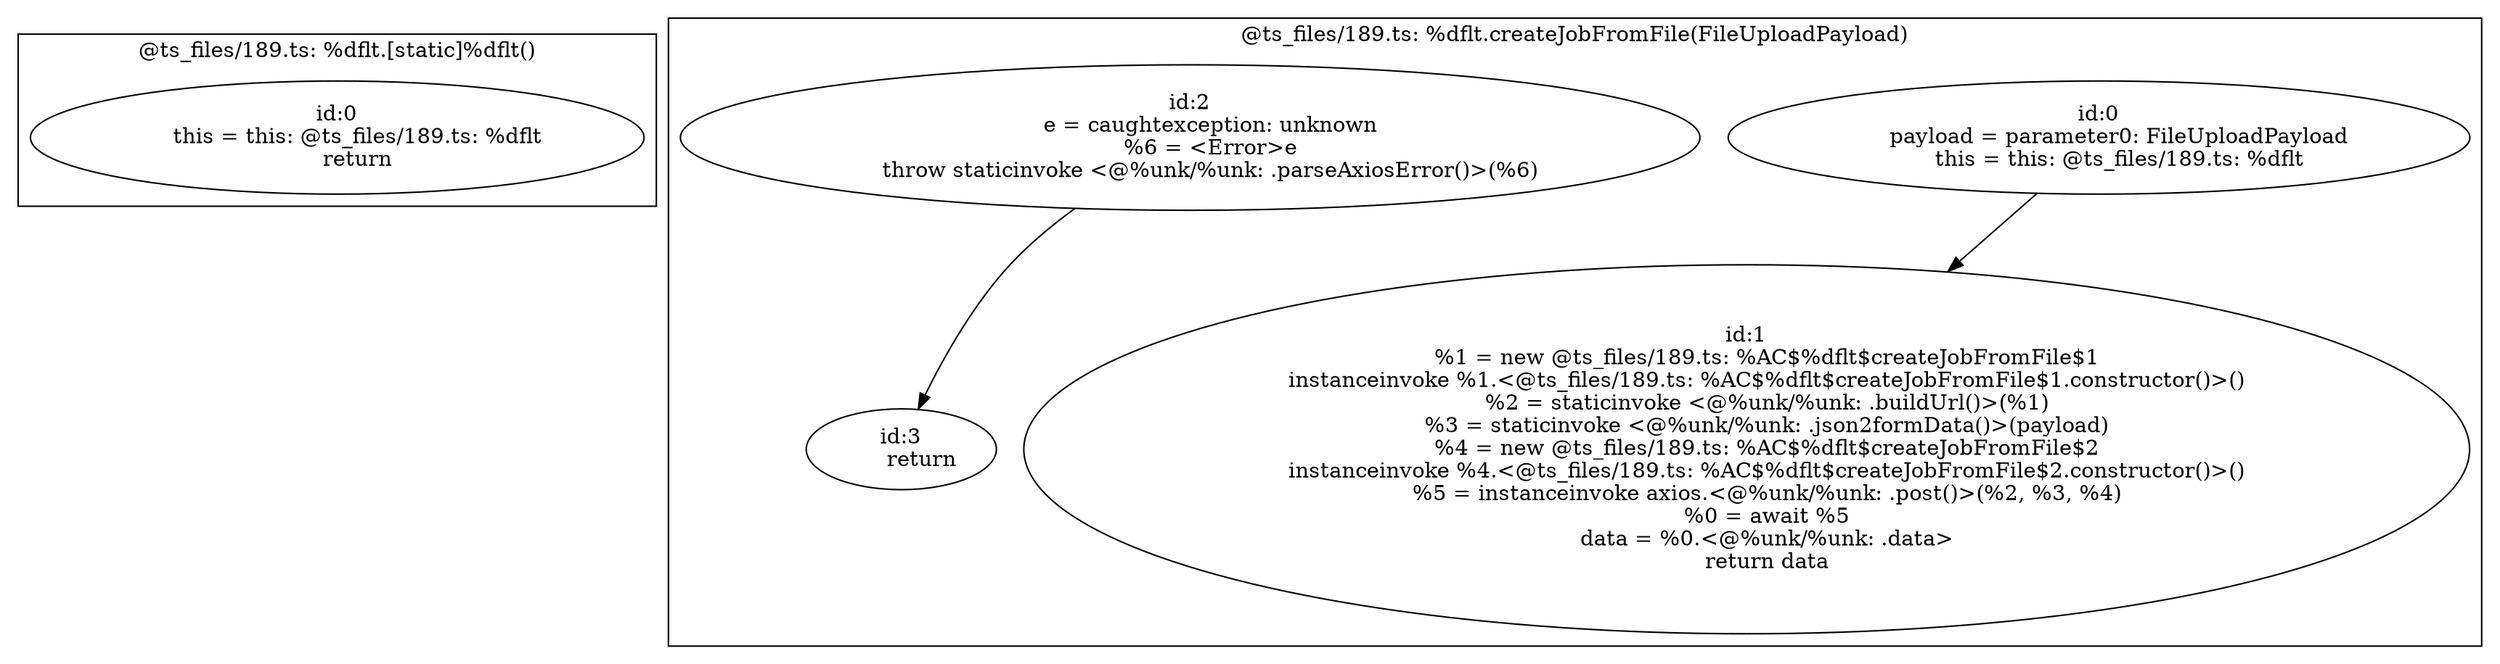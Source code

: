 digraph "189.ts" {
subgraph "cluster_@ts_files/189.ts: %dflt.[static]%dflt()" {
  label="@ts_files/189.ts: %dflt.[static]%dflt()";
  Node33820 [label="id:0
      this = this: @ts_files/189.ts: %dflt
      return"];
}
subgraph "cluster_@ts_files/189.ts: %dflt.createJobFromFile(FileUploadPayload)" {
  label="@ts_files/189.ts: %dflt.createJobFromFile(FileUploadPayload)";
  Node54970 [label="id:0
      payload = parameter0: FileUploadPayload
      this = this: @ts_files/189.ts: %dflt"];
  Node54971 [label="id:1
      %1 = new @ts_files/189.ts: %AC$%dflt$createJobFromFile$1
      instanceinvoke %1.<@ts_files/189.ts: %AC$%dflt$createJobFromFile$1.constructor()>()
      %2 = staticinvoke <@%unk/%unk: .buildUrl()>(%1)
      %3 = staticinvoke <@%unk/%unk: .json2formData()>(payload)
      %4 = new @ts_files/189.ts: %AC$%dflt$createJobFromFile$2
      instanceinvoke %4.<@ts_files/189.ts: %AC$%dflt$createJobFromFile$2.constructor()>()
      %5 = instanceinvoke axios.<@%unk/%unk: .post()>(%2, %3, %4)
      %0 = await %5
      data = %0.<@%unk/%unk: .data>
      return data"];
  Node54972 [label="id:2
      e = caughtexception: unknown
      %6 = <Error>e
      throw staticinvoke <@%unk/%unk: .parseAxiosError()>(%6)"];
  Node54973 [label="id:3
      return"];
  Node54970 -> Node54971;
  Node54972 -> Node54973;
}
}
